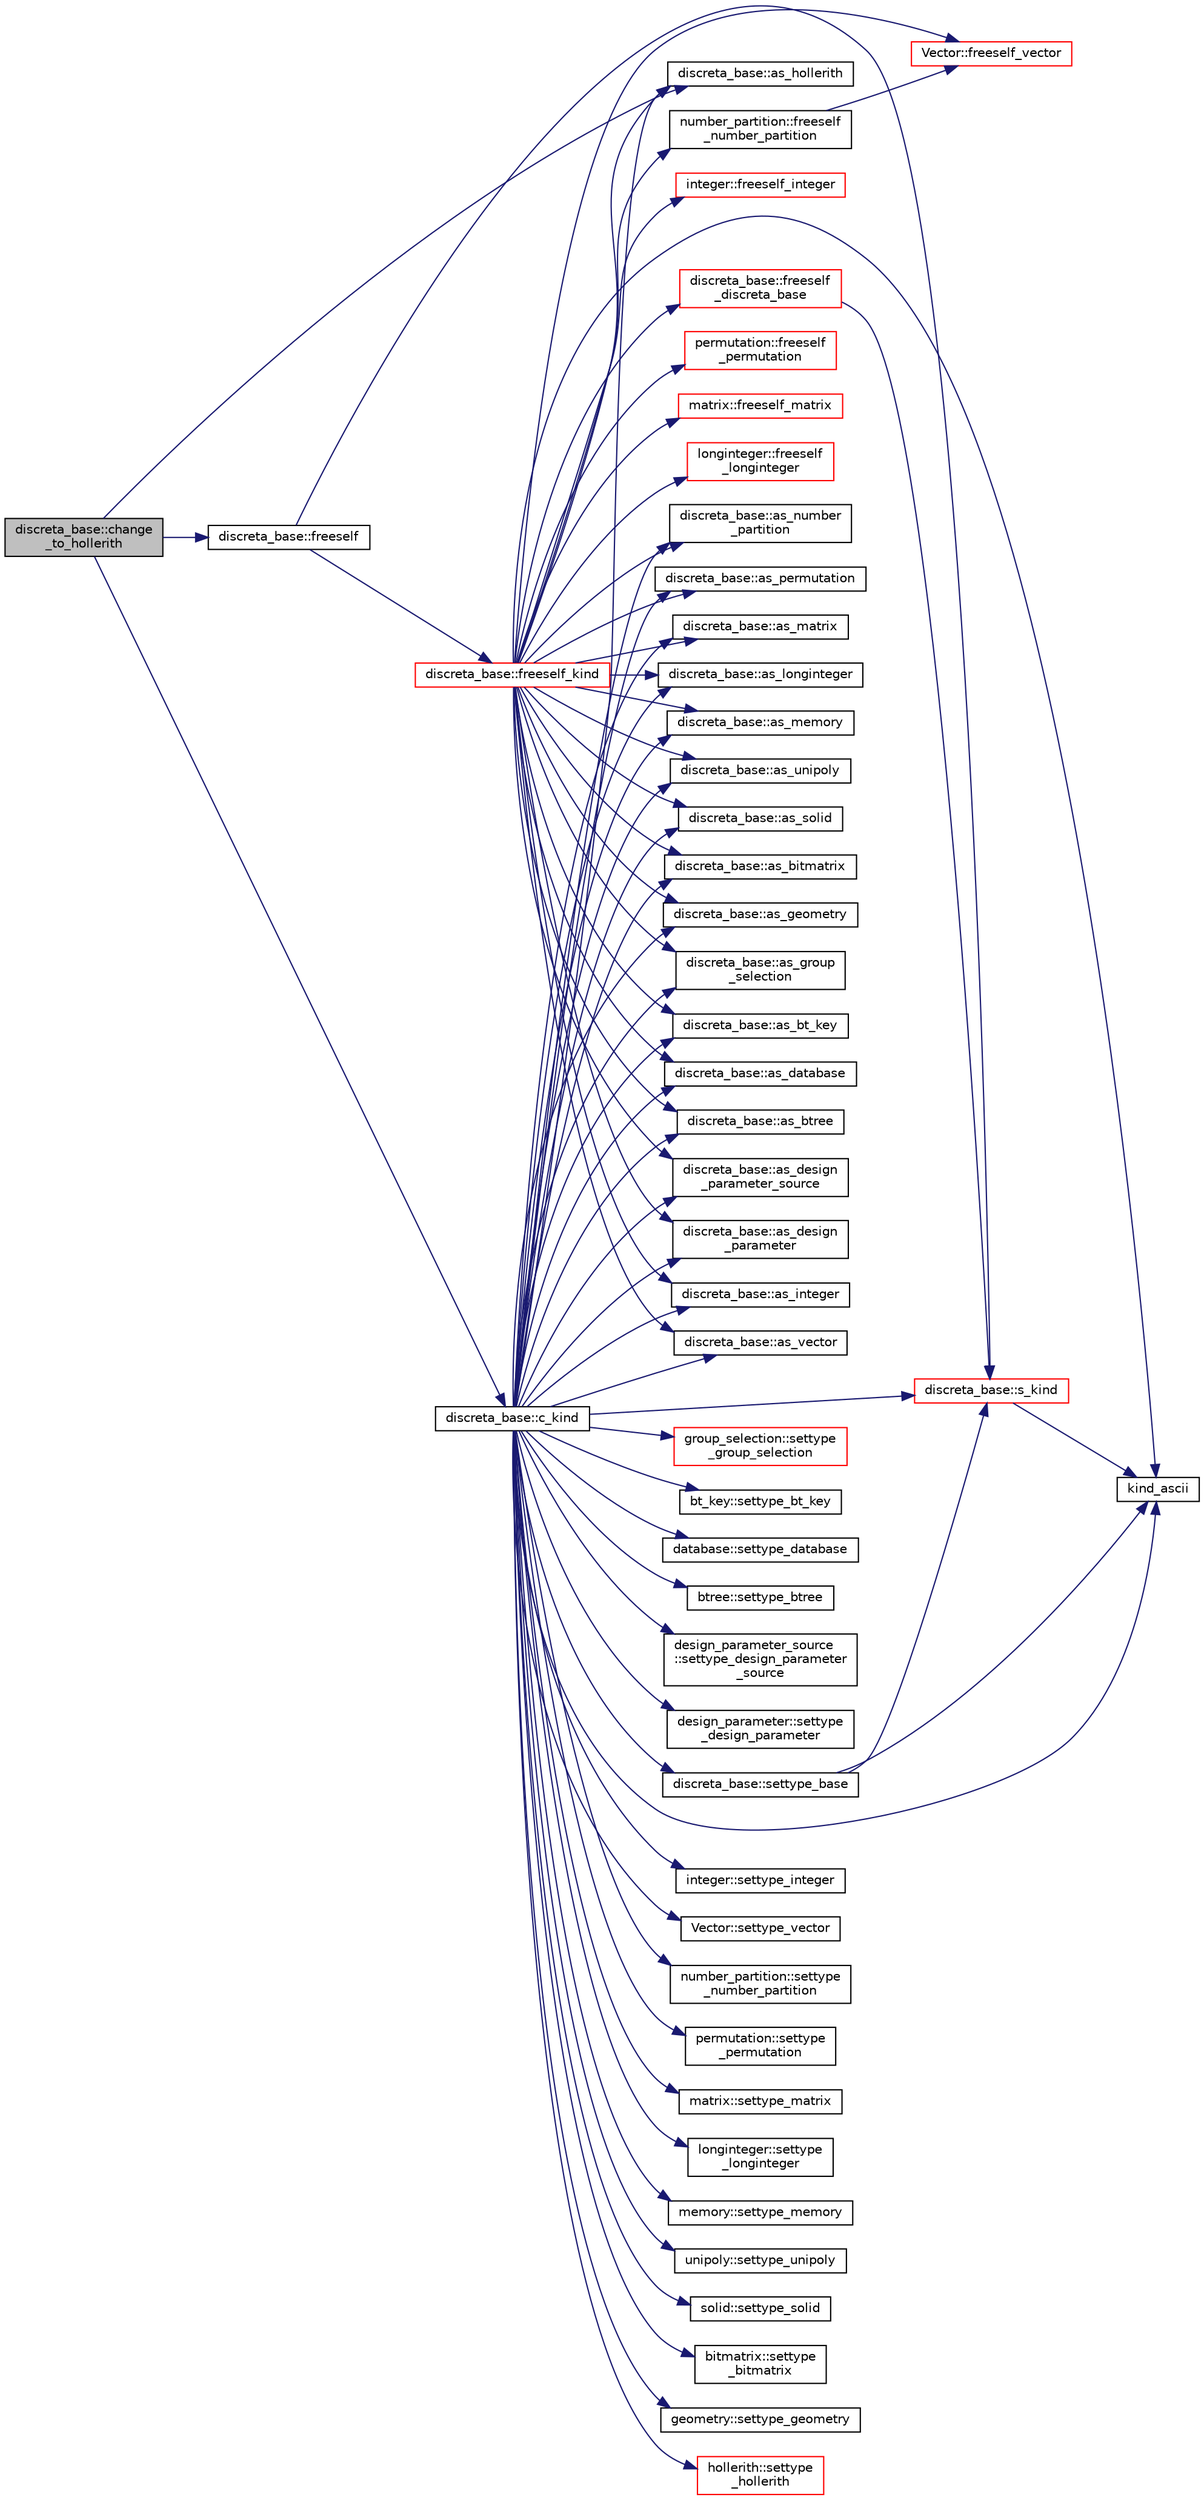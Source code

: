 digraph "discreta_base::change_to_hollerith"
{
  edge [fontname="Helvetica",fontsize="10",labelfontname="Helvetica",labelfontsize="10"];
  node [fontname="Helvetica",fontsize="10",shape=record];
  rankdir="LR";
  Node10092 [label="discreta_base::change\l_to_hollerith",height=0.2,width=0.4,color="black", fillcolor="grey75", style="filled", fontcolor="black"];
  Node10092 -> Node10093 [color="midnightblue",fontsize="10",style="solid",fontname="Helvetica"];
  Node10093 [label="discreta_base::freeself",height=0.2,width=0.4,color="black", fillcolor="white", style="filled",URL="$d7/d71/classdiscreta__base.html#a9a3c9501a562293b5667c11b9174d6e5"];
  Node10093 -> Node10094 [color="midnightblue",fontsize="10",style="solid",fontname="Helvetica"];
  Node10094 [label="discreta_base::freeself_kind",height=0.2,width=0.4,color="red", fillcolor="white", style="filled",URL="$d7/d71/classdiscreta__base.html#a63a23ada2165b3838fab719ed458cec8"];
  Node10094 -> Node10095 [color="midnightblue",fontsize="10",style="solid",fontname="Helvetica"];
  Node10095 [label="discreta_base::freeself\l_discreta_base",height=0.2,width=0.4,color="red", fillcolor="white", style="filled",URL="$d7/d71/classdiscreta__base.html#a8b1ec2cee4566034441e066dc2c027db"];
  Node10095 -> Node10096 [color="midnightblue",fontsize="10",style="solid",fontname="Helvetica"];
  Node10096 [label="discreta_base::s_kind",height=0.2,width=0.4,color="red", fillcolor="white", style="filled",URL="$d7/d71/classdiscreta__base.html#a8a830025c74adbbc3362418a7c2ba157"];
  Node10096 -> Node10098 [color="midnightblue",fontsize="10",style="solid",fontname="Helvetica"];
  Node10098 [label="kind_ascii",height=0.2,width=0.4,color="black", fillcolor="white", style="filled",URL="$d9/d60/discreta_8h.html#ad0ce825a9f29bc6cec27e1b64cfe27bf"];
  Node10094 -> Node10102 [color="midnightblue",fontsize="10",style="solid",fontname="Helvetica"];
  Node10102 [label="discreta_base::as_integer",height=0.2,width=0.4,color="black", fillcolor="white", style="filled",URL="$d7/d71/classdiscreta__base.html#a00d7691eaf874fd283d942692fe8dd26"];
  Node10094 -> Node10103 [color="midnightblue",fontsize="10",style="solid",fontname="Helvetica"];
  Node10103 [label="integer::freeself_integer",height=0.2,width=0.4,color="red", fillcolor="white", style="filled",URL="$d0/de5/classinteger.html#a02eb557612c9db1820dd75a77151edc0"];
  Node10094 -> Node10104 [color="midnightblue",fontsize="10",style="solid",fontname="Helvetica"];
  Node10104 [label="discreta_base::as_vector",height=0.2,width=0.4,color="black", fillcolor="white", style="filled",URL="$d7/d71/classdiscreta__base.html#a7bdd6cae39c380b128ee9e17e42cf020"];
  Node10094 -> Node10105 [color="midnightblue",fontsize="10",style="solid",fontname="Helvetica"];
  Node10105 [label="Vector::freeself_vector",height=0.2,width=0.4,color="red", fillcolor="white", style="filled",URL="$d5/db2/class_vector.html#ad55c58937ca8fb342247a2c0fb572d20"];
  Node10094 -> Node10107 [color="midnightblue",fontsize="10",style="solid",fontname="Helvetica"];
  Node10107 [label="discreta_base::as_number\l_partition",height=0.2,width=0.4,color="black", fillcolor="white", style="filled",URL="$d7/d71/classdiscreta__base.html#a307aa09de0e925d46697707968ffab00"];
  Node10094 -> Node10108 [color="midnightblue",fontsize="10",style="solid",fontname="Helvetica"];
  Node10108 [label="number_partition::freeself\l_number_partition",height=0.2,width=0.4,color="black", fillcolor="white", style="filled",URL="$df/d50/classnumber__partition.html#aa74111c1c8cd218b654e7b7c1ca42eb5"];
  Node10108 -> Node10105 [color="midnightblue",fontsize="10",style="solid",fontname="Helvetica"];
  Node10094 -> Node10109 [color="midnightblue",fontsize="10",style="solid",fontname="Helvetica"];
  Node10109 [label="discreta_base::as_permutation",height=0.2,width=0.4,color="black", fillcolor="white", style="filled",URL="$d7/d71/classdiscreta__base.html#aa4e72f36a82984239b12ae831e131098"];
  Node10094 -> Node10110 [color="midnightblue",fontsize="10",style="solid",fontname="Helvetica"];
  Node10110 [label="permutation::freeself\l_permutation",height=0.2,width=0.4,color="red", fillcolor="white", style="filled",URL="$d0/d08/classpermutation.html#a1f86343fa765d71c976d79e5ce372c12"];
  Node10094 -> Node10111 [color="midnightblue",fontsize="10",style="solid",fontname="Helvetica"];
  Node10111 [label="discreta_base::as_matrix",height=0.2,width=0.4,color="black", fillcolor="white", style="filled",URL="$d7/d71/classdiscreta__base.html#ae4d7f56d917a4707b838fbffde6467ff"];
  Node10094 -> Node10112 [color="midnightblue",fontsize="10",style="solid",fontname="Helvetica"];
  Node10112 [label="matrix::freeself_matrix",height=0.2,width=0.4,color="red", fillcolor="white", style="filled",URL="$d1/d8d/classmatrix.html#ab47d61820499f35c15bf82fb6a3b9bd1"];
  Node10094 -> Node10114 [color="midnightblue",fontsize="10",style="solid",fontname="Helvetica"];
  Node10114 [label="discreta_base::as_longinteger",height=0.2,width=0.4,color="black", fillcolor="white", style="filled",URL="$d7/d71/classdiscreta__base.html#a20a094639eb711b10c8694c51937f7cd"];
  Node10094 -> Node10115 [color="midnightblue",fontsize="10",style="solid",fontname="Helvetica"];
  Node10115 [label="longinteger::freeself\l_longinteger",height=0.2,width=0.4,color="red", fillcolor="white", style="filled",URL="$d3/d71/classlonginteger.html#a82006f4b7c6bf897de0387497e16c219"];
  Node10094 -> Node10117 [color="midnightblue",fontsize="10",style="solid",fontname="Helvetica"];
  Node10117 [label="discreta_base::as_memory",height=0.2,width=0.4,color="black", fillcolor="white", style="filled",URL="$d7/d71/classdiscreta__base.html#ad94b2d7dce0cd4fa22db57f6e79c4bd2"];
  Node10094 -> Node10119 [color="midnightblue",fontsize="10",style="solid",fontname="Helvetica"];
  Node10119 [label="discreta_base::as_unipoly",height=0.2,width=0.4,color="black", fillcolor="white", style="filled",URL="$d7/d71/classdiscreta__base.html#ad50d8027f039fe5c2478cddb243adc9d"];
  Node10094 -> Node10121 [color="midnightblue",fontsize="10",style="solid",fontname="Helvetica"];
  Node10121 [label="discreta_base::as_solid",height=0.2,width=0.4,color="black", fillcolor="white", style="filled",URL="$d7/d71/classdiscreta__base.html#a1fc5f2b85ec97ab0a69dd64903c970a5"];
  Node10094 -> Node10123 [color="midnightblue",fontsize="10",style="solid",fontname="Helvetica"];
  Node10123 [label="discreta_base::as_bitmatrix",height=0.2,width=0.4,color="black", fillcolor="white", style="filled",URL="$d7/d71/classdiscreta__base.html#a071ad54ea8ef6c9d1d15f532e5a76df6"];
  Node10094 -> Node10125 [color="midnightblue",fontsize="10",style="solid",fontname="Helvetica"];
  Node10125 [label="discreta_base::as_geometry",height=0.2,width=0.4,color="black", fillcolor="white", style="filled",URL="$d7/d71/classdiscreta__base.html#a38fc7b4cdd830703e9d87354b79bc5c8"];
  Node10094 -> Node10127 [color="midnightblue",fontsize="10",style="solid",fontname="Helvetica"];
  Node10127 [label="discreta_base::as_hollerith",height=0.2,width=0.4,color="black", fillcolor="white", style="filled",URL="$d7/d71/classdiscreta__base.html#a3e66f82711f314710107e2f29e589690"];
  Node10094 -> Node10129 [color="midnightblue",fontsize="10",style="solid",fontname="Helvetica"];
  Node10129 [label="discreta_base::as_group\l_selection",height=0.2,width=0.4,color="black", fillcolor="white", style="filled",URL="$d7/d71/classdiscreta__base.html#aae1bac4883c567718bef9fb610abbdc8"];
  Node10094 -> Node10131 [color="midnightblue",fontsize="10",style="solid",fontname="Helvetica"];
  Node10131 [label="discreta_base::as_bt_key",height=0.2,width=0.4,color="black", fillcolor="white", style="filled",URL="$d7/d71/classdiscreta__base.html#a2734c6e08dca17cf6588bd5064ec1b9f"];
  Node10094 -> Node10133 [color="midnightblue",fontsize="10",style="solid",fontname="Helvetica"];
  Node10133 [label="discreta_base::as_database",height=0.2,width=0.4,color="black", fillcolor="white", style="filled",URL="$d7/d71/classdiscreta__base.html#ab055d39d58210a2b03ba3d33703b09a9"];
  Node10094 -> Node10135 [color="midnightblue",fontsize="10",style="solid",fontname="Helvetica"];
  Node10135 [label="discreta_base::as_btree",height=0.2,width=0.4,color="black", fillcolor="white", style="filled",URL="$d7/d71/classdiscreta__base.html#a78e76674cef2ec113c17989c11288778"];
  Node10094 -> Node10137 [color="midnightblue",fontsize="10",style="solid",fontname="Helvetica"];
  Node10137 [label="discreta_base::as_design\l_parameter_source",height=0.2,width=0.4,color="black", fillcolor="white", style="filled",URL="$d7/d71/classdiscreta__base.html#a59cbf837c6582ded5bc586265d13d81a"];
  Node10094 -> Node10139 [color="midnightblue",fontsize="10",style="solid",fontname="Helvetica"];
  Node10139 [label="discreta_base::as_design\l_parameter",height=0.2,width=0.4,color="black", fillcolor="white", style="filled",URL="$d7/d71/classdiscreta__base.html#aab24ff38ea1c5471ab3de42e014d0f2a"];
  Node10094 -> Node10098 [color="midnightblue",fontsize="10",style="solid",fontname="Helvetica"];
  Node10093 -> Node10096 [color="midnightblue",fontsize="10",style="solid",fontname="Helvetica"];
  Node10092 -> Node10141 [color="midnightblue",fontsize="10",style="solid",fontname="Helvetica"];
  Node10141 [label="discreta_base::c_kind",height=0.2,width=0.4,color="black", fillcolor="white", style="filled",URL="$d7/d71/classdiscreta__base.html#adc2ff61589c2d083688e7a43f333cb62"];
  Node10141 -> Node10142 [color="midnightblue",fontsize="10",style="solid",fontname="Helvetica"];
  Node10142 [label="discreta_base::settype_base",height=0.2,width=0.4,color="black", fillcolor="white", style="filled",URL="$d7/d71/classdiscreta__base.html#a4f42899a89447d1c3993ea07c38f8ad4"];
  Node10142 -> Node10096 [color="midnightblue",fontsize="10",style="solid",fontname="Helvetica"];
  Node10142 -> Node10098 [color="midnightblue",fontsize="10",style="solid",fontname="Helvetica"];
  Node10141 -> Node10102 [color="midnightblue",fontsize="10",style="solid",fontname="Helvetica"];
  Node10141 -> Node10143 [color="midnightblue",fontsize="10",style="solid",fontname="Helvetica"];
  Node10143 [label="integer::settype_integer",height=0.2,width=0.4,color="black", fillcolor="white", style="filled",URL="$d0/de5/classinteger.html#a6265c65ef311229acd513d748faba796"];
  Node10141 -> Node10104 [color="midnightblue",fontsize="10",style="solid",fontname="Helvetica"];
  Node10141 -> Node10144 [color="midnightblue",fontsize="10",style="solid",fontname="Helvetica"];
  Node10144 [label="Vector::settype_vector",height=0.2,width=0.4,color="black", fillcolor="white", style="filled",URL="$d5/db2/class_vector.html#a34e0d00b18c051f23904a8429fa6c8b4"];
  Node10141 -> Node10107 [color="midnightblue",fontsize="10",style="solid",fontname="Helvetica"];
  Node10141 -> Node10145 [color="midnightblue",fontsize="10",style="solid",fontname="Helvetica"];
  Node10145 [label="number_partition::settype\l_number_partition",height=0.2,width=0.4,color="black", fillcolor="white", style="filled",URL="$df/d50/classnumber__partition.html#a3aaec1b557758f643ffc8555bbc358be"];
  Node10141 -> Node10109 [color="midnightblue",fontsize="10",style="solid",fontname="Helvetica"];
  Node10141 -> Node10146 [color="midnightblue",fontsize="10",style="solid",fontname="Helvetica"];
  Node10146 [label="permutation::settype\l_permutation",height=0.2,width=0.4,color="black", fillcolor="white", style="filled",URL="$d0/d08/classpermutation.html#af1eea29f86195cede9562e444664c28c"];
  Node10141 -> Node10111 [color="midnightblue",fontsize="10",style="solid",fontname="Helvetica"];
  Node10141 -> Node10147 [color="midnightblue",fontsize="10",style="solid",fontname="Helvetica"];
  Node10147 [label="matrix::settype_matrix",height=0.2,width=0.4,color="black", fillcolor="white", style="filled",URL="$d1/d8d/classmatrix.html#a1780283a64a789e4084d792683d276bb"];
  Node10141 -> Node10114 [color="midnightblue",fontsize="10",style="solid",fontname="Helvetica"];
  Node10141 -> Node10148 [color="midnightblue",fontsize="10",style="solid",fontname="Helvetica"];
  Node10148 [label="longinteger::settype\l_longinteger",height=0.2,width=0.4,color="black", fillcolor="white", style="filled",URL="$d3/d71/classlonginteger.html#ae5f811ece8df31b9ff114368a18e1dc5"];
  Node10141 -> Node10117 [color="midnightblue",fontsize="10",style="solid",fontname="Helvetica"];
  Node10141 -> Node10149 [color="midnightblue",fontsize="10",style="solid",fontname="Helvetica"];
  Node10149 [label="memory::settype_memory",height=0.2,width=0.4,color="black", fillcolor="white", style="filled",URL="$d8/d99/classmemory.html#a33aae277f9b8fe36b02e9d5da895451b"];
  Node10141 -> Node10119 [color="midnightblue",fontsize="10",style="solid",fontname="Helvetica"];
  Node10141 -> Node10150 [color="midnightblue",fontsize="10",style="solid",fontname="Helvetica"];
  Node10150 [label="unipoly::settype_unipoly",height=0.2,width=0.4,color="black", fillcolor="white", style="filled",URL="$d1/d89/classunipoly.html#a8db854fcc85c5e1150b1f1b1c005c95b"];
  Node10141 -> Node10121 [color="midnightblue",fontsize="10",style="solid",fontname="Helvetica"];
  Node10141 -> Node10151 [color="midnightblue",fontsize="10",style="solid",fontname="Helvetica"];
  Node10151 [label="solid::settype_solid",height=0.2,width=0.4,color="black", fillcolor="white", style="filled",URL="$d8/def/classsolid.html#a775bd4821f75a8aee4ea3d4335ff90e0"];
  Node10141 -> Node10123 [color="midnightblue",fontsize="10",style="solid",fontname="Helvetica"];
  Node10141 -> Node10152 [color="midnightblue",fontsize="10",style="solid",fontname="Helvetica"];
  Node10152 [label="bitmatrix::settype\l_bitmatrix",height=0.2,width=0.4,color="black", fillcolor="white", style="filled",URL="$de/dc8/classbitmatrix.html#acb571d947f9526665ebbdc0ce3e2a973"];
  Node10141 -> Node10125 [color="midnightblue",fontsize="10",style="solid",fontname="Helvetica"];
  Node10141 -> Node10153 [color="midnightblue",fontsize="10",style="solid",fontname="Helvetica"];
  Node10153 [label="geometry::settype_geometry",height=0.2,width=0.4,color="black", fillcolor="white", style="filled",URL="$da/d44/classgeometry.html#ab4a336baba6a3f56f5ffa053a5be5ba7"];
  Node10141 -> Node10127 [color="midnightblue",fontsize="10",style="solid",fontname="Helvetica"];
  Node10141 -> Node10154 [color="midnightblue",fontsize="10",style="solid",fontname="Helvetica"];
  Node10154 [label="hollerith::settype\l_hollerith",height=0.2,width=0.4,color="red", fillcolor="white", style="filled",URL="$d8/d99/classhollerith.html#a23bbd4acfc88a0e90f1245f243f51f76"];
  Node10141 -> Node10129 [color="midnightblue",fontsize="10",style="solid",fontname="Helvetica"];
  Node10141 -> Node10156 [color="midnightblue",fontsize="10",style="solid",fontname="Helvetica"];
  Node10156 [label="group_selection::settype\l_group_selection",height=0.2,width=0.4,color="red", fillcolor="white", style="filled",URL="$d6/db0/classgroup__selection.html#a015ed73b7b8d784bedd4d11ac1fc0ec1"];
  Node10141 -> Node10131 [color="midnightblue",fontsize="10",style="solid",fontname="Helvetica"];
  Node10141 -> Node10159 [color="midnightblue",fontsize="10",style="solid",fontname="Helvetica"];
  Node10159 [label="bt_key::settype_bt_key",height=0.2,width=0.4,color="black", fillcolor="white", style="filled",URL="$d1/de5/classbt__key.html#a352bb10beb7c789d8d29373035824800"];
  Node10141 -> Node10133 [color="midnightblue",fontsize="10",style="solid",fontname="Helvetica"];
  Node10141 -> Node10160 [color="midnightblue",fontsize="10",style="solid",fontname="Helvetica"];
  Node10160 [label="database::settype_database",height=0.2,width=0.4,color="black", fillcolor="white", style="filled",URL="$db/d72/classdatabase.html#a014639aa001462e480eb1f3984839b72"];
  Node10141 -> Node10135 [color="midnightblue",fontsize="10",style="solid",fontname="Helvetica"];
  Node10141 -> Node10161 [color="midnightblue",fontsize="10",style="solid",fontname="Helvetica"];
  Node10161 [label="btree::settype_btree",height=0.2,width=0.4,color="black", fillcolor="white", style="filled",URL="$dd/db0/classbtree.html#a5a1b9773c848908a6050cc733d2d9780"];
  Node10141 -> Node10137 [color="midnightblue",fontsize="10",style="solid",fontname="Helvetica"];
  Node10141 -> Node10162 [color="midnightblue",fontsize="10",style="solid",fontname="Helvetica"];
  Node10162 [label="design_parameter_source\l::settype_design_parameter\l_source",height=0.2,width=0.4,color="black", fillcolor="white", style="filled",URL="$df/d4b/classdesign__parameter__source.html#a3af3b851df87bd1661fb9c9ce18822c8"];
  Node10141 -> Node10139 [color="midnightblue",fontsize="10",style="solid",fontname="Helvetica"];
  Node10141 -> Node10163 [color="midnightblue",fontsize="10",style="solid",fontname="Helvetica"];
  Node10163 [label="design_parameter::settype\l_design_parameter",height=0.2,width=0.4,color="black", fillcolor="white", style="filled",URL="$da/d94/classdesign__parameter.html#a8b19d277f2b7d09c2531a527dfc0359e"];
  Node10141 -> Node10098 [color="midnightblue",fontsize="10",style="solid",fontname="Helvetica"];
  Node10141 -> Node10096 [color="midnightblue",fontsize="10",style="solid",fontname="Helvetica"];
  Node10092 -> Node10127 [color="midnightblue",fontsize="10",style="solid",fontname="Helvetica"];
}
